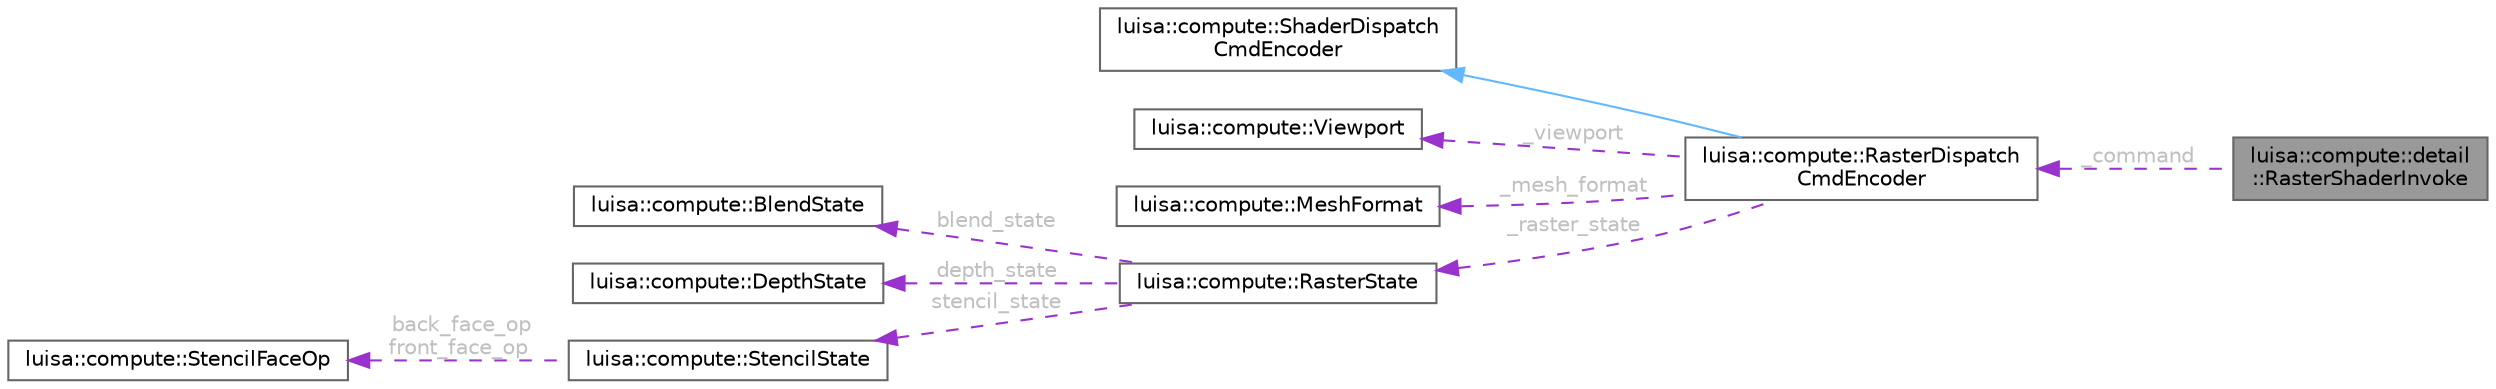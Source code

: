 digraph "luisa::compute::detail::RasterShaderInvoke"
{
 // LATEX_PDF_SIZE
  bgcolor="transparent";
  edge [fontname=Helvetica,fontsize=10,labelfontname=Helvetica,labelfontsize=10];
  node [fontname=Helvetica,fontsize=10,shape=box,height=0.2,width=0.4];
  rankdir="LR";
  Node1 [id="Node000001",label="luisa::compute::detail\l::RasterShaderInvoke",height=0.2,width=0.4,color="gray40", fillcolor="grey60", style="filled", fontcolor="black",tooltip=" "];
  Node2 -> Node1 [id="edge1_Node000001_Node000002",dir="back",color="darkorchid3",style="dashed",tooltip=" ",label=" _command",fontcolor="grey" ];
  Node2 [id="Node000002",label="luisa::compute::RasterDispatch\lCmdEncoder",height=0.2,width=0.4,color="gray40", fillcolor="white", style="filled",URL="$classluisa_1_1compute_1_1_raster_dispatch_cmd_encoder.html",tooltip=" "];
  Node3 -> Node2 [id="edge2_Node000002_Node000003",dir="back",color="steelblue1",style="solid",tooltip=" "];
  Node3 [id="Node000003",label="luisa::compute::ShaderDispatch\lCmdEncoder",height=0.2,width=0.4,color="gray40", fillcolor="white", style="filled",URL="$classluisa_1_1compute_1_1_shader_dispatch_cmd_encoder.html",tooltip=" "];
  Node4 -> Node2 [id="edge3_Node000002_Node000004",dir="back",color="darkorchid3",style="dashed",tooltip=" ",label=" _viewport",fontcolor="grey" ];
  Node4 [id="Node000004",label="luisa::compute::Viewport",height=0.2,width=0.4,color="gray40", fillcolor="white", style="filled",URL="$structluisa_1_1compute_1_1_viewport.html",tooltip=" "];
  Node5 -> Node2 [id="edge4_Node000002_Node000005",dir="back",color="darkorchid3",style="dashed",tooltip=" ",label=" _mesh_format",fontcolor="grey" ];
  Node5 [id="Node000005",label="luisa::compute::MeshFormat",height=0.2,width=0.4,color="gray40", fillcolor="white", style="filled",URL="$classluisa_1_1compute_1_1_mesh_format.html",tooltip=" "];
  Node6 -> Node2 [id="edge5_Node000002_Node000006",dir="back",color="darkorchid3",style="dashed",tooltip=" ",label=" _raster_state",fontcolor="grey" ];
  Node6 [id="Node000006",label="luisa::compute::RasterState",height=0.2,width=0.4,color="gray40", fillcolor="white", style="filled",URL="$structluisa_1_1compute_1_1_raster_state.html",tooltip=" "];
  Node7 -> Node6 [id="edge6_Node000006_Node000007",dir="back",color="darkorchid3",style="dashed",tooltip=" ",label=" blend_state",fontcolor="grey" ];
  Node7 [id="Node000007",label="luisa::compute::BlendState",height=0.2,width=0.4,color="gray40", fillcolor="white", style="filled",URL="$structluisa_1_1compute_1_1_blend_state.html",tooltip=" "];
  Node8 -> Node6 [id="edge7_Node000006_Node000008",dir="back",color="darkorchid3",style="dashed",tooltip=" ",label=" depth_state",fontcolor="grey" ];
  Node8 [id="Node000008",label="luisa::compute::DepthState",height=0.2,width=0.4,color="gray40", fillcolor="white", style="filled",URL="$structluisa_1_1compute_1_1_depth_state.html",tooltip=" "];
  Node9 -> Node6 [id="edge8_Node000006_Node000009",dir="back",color="darkorchid3",style="dashed",tooltip=" ",label=" stencil_state",fontcolor="grey" ];
  Node9 [id="Node000009",label="luisa::compute::StencilState",height=0.2,width=0.4,color="gray40", fillcolor="white", style="filled",URL="$structluisa_1_1compute_1_1_stencil_state.html",tooltip=" "];
  Node10 -> Node9 [id="edge9_Node000009_Node000010",dir="back",color="darkorchid3",style="dashed",tooltip=" ",label=" back_face_op\nfront_face_op",fontcolor="grey" ];
  Node10 [id="Node000010",label="luisa::compute::StencilFaceOp",height=0.2,width=0.4,color="gray40", fillcolor="white", style="filled",URL="$structluisa_1_1compute_1_1_stencil_face_op.html",tooltip=" "];
}

